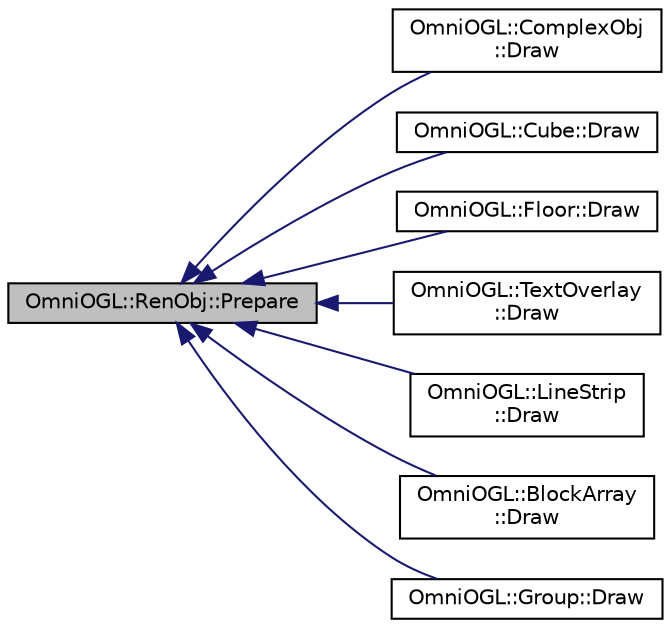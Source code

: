 digraph "OmniOGL::RenObj::Prepare"
{
  edge [fontname="Helvetica",fontsize="10",labelfontname="Helvetica",labelfontsize="10"];
  node [fontname="Helvetica",fontsize="10",shape=record];
  rankdir="LR";
  Node1 [label="OmniOGL::RenObj::Prepare",height=0.2,width=0.4,color="black", fillcolor="grey75", style="filled" fontcolor="black"];
  Node1 -> Node2 [dir="back",color="midnightblue",fontsize="10",style="solid",fontname="Helvetica"];
  Node2 [label="OmniOGL::ComplexObj\l::Draw",height=0.2,width=0.4,color="black", fillcolor="white", style="filled",URL="$class_omni_o_g_l_1_1_complex_obj.html#a251d5af280a922573324c78e4d396c9a"];
  Node1 -> Node3 [dir="back",color="midnightblue",fontsize="10",style="solid",fontname="Helvetica"];
  Node3 [label="OmniOGL::Cube::Draw",height=0.2,width=0.4,color="black", fillcolor="white", style="filled",URL="$class_omni_o_g_l_1_1_cube.html#a52454901d883b57ccb981251895419d5"];
  Node1 -> Node4 [dir="back",color="midnightblue",fontsize="10",style="solid",fontname="Helvetica"];
  Node4 [label="OmniOGL::Floor::Draw",height=0.2,width=0.4,color="black", fillcolor="white", style="filled",URL="$class_omni_o_g_l_1_1_floor.html#a189b4c6ad99a8d49265ff8420626db5b"];
  Node1 -> Node5 [dir="back",color="midnightblue",fontsize="10",style="solid",fontname="Helvetica"];
  Node5 [label="OmniOGL::TextOverlay\l::Draw",height=0.2,width=0.4,color="black", fillcolor="white", style="filled",URL="$class_omni_o_g_l_1_1_text_overlay.html#a4e4797001a10ab861fbbbcd3f7fb768e"];
  Node1 -> Node6 [dir="back",color="midnightblue",fontsize="10",style="solid",fontname="Helvetica"];
  Node6 [label="OmniOGL::LineStrip\l::Draw",height=0.2,width=0.4,color="black", fillcolor="white", style="filled",URL="$class_omni_o_g_l_1_1_line_strip.html#acd49e3cb1ac8d9049b862efc74bcd655"];
  Node1 -> Node7 [dir="back",color="midnightblue",fontsize="10",style="solid",fontname="Helvetica"];
  Node7 [label="OmniOGL::BlockArray\l::Draw",height=0.2,width=0.4,color="black", fillcolor="white", style="filled",URL="$class_omni_o_g_l_1_1_block_array.html#a9b218687dc7c76fd962d00e2a6629fdf"];
  Node1 -> Node8 [dir="back",color="midnightblue",fontsize="10",style="solid",fontname="Helvetica"];
  Node8 [label="OmniOGL::Group::Draw",height=0.2,width=0.4,color="black", fillcolor="white", style="filled",URL="$class_omni_o_g_l_1_1_group.html#a3a48f2d9fd32c5b30e43b576c20efd21"];
}
